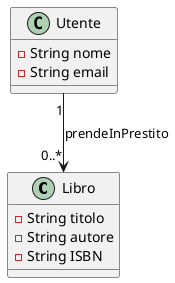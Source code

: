 @startuml
class Libro {
    - String titolo
    - String autore
    - String ISBN
}

class Utente {
    - String nome
    - String email
}

Utente "1" --> "0..*" Libro : prendeInPrestito
@enduml
